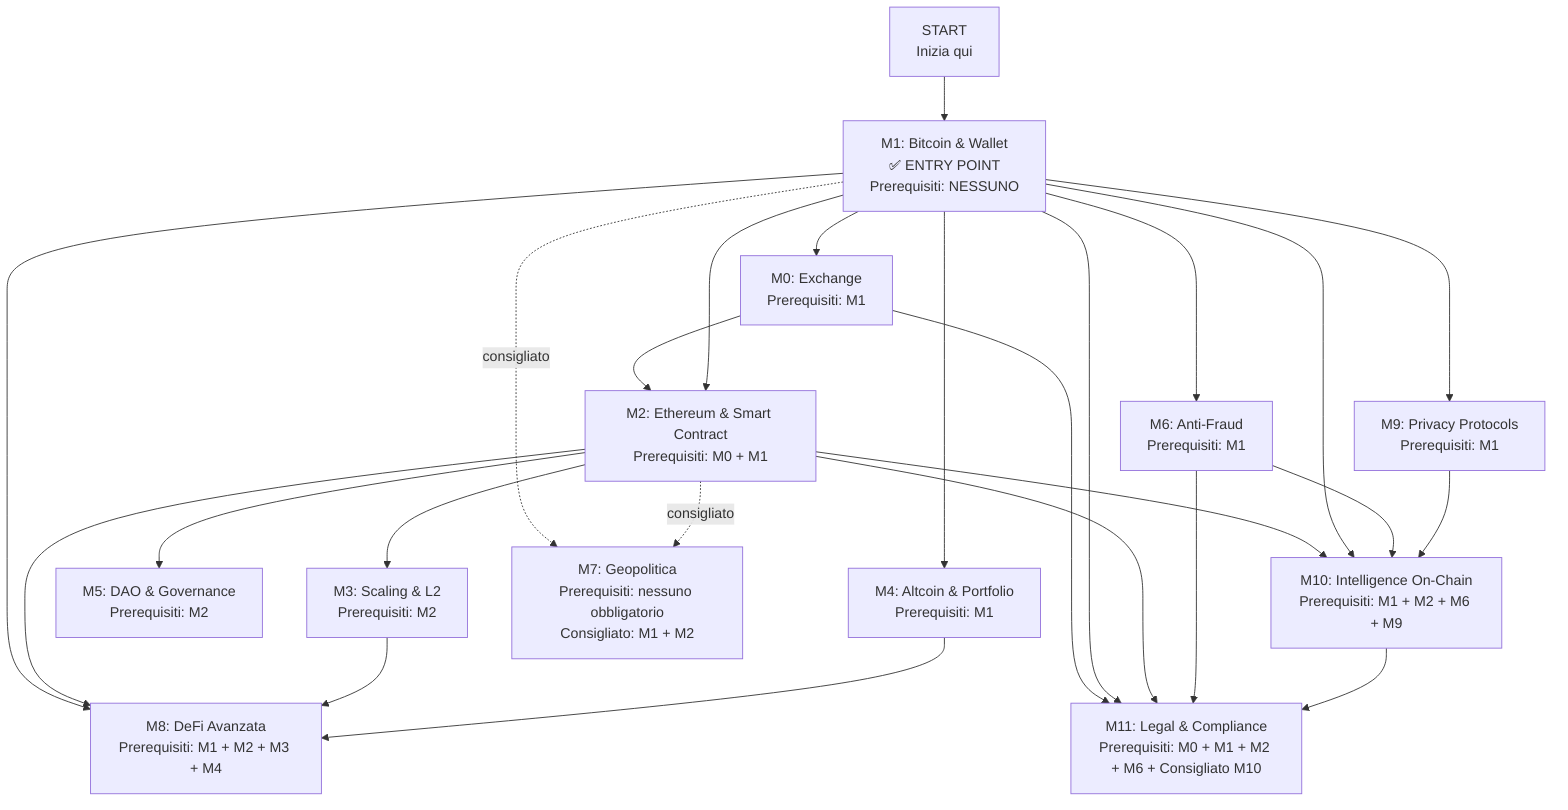 graph TD
    START["START<br/>Inizia qui"]
    
    M1["M1: Bitcoin & Wallet<br/>✅ ENTRY POINT<br/>Prerequisiti: NESSUNO"]
    
    M0["M0: Exchange<br/>Prerequisiti: M1"]
    M4["M4: Altcoin & Portfolio<br/>Prerequisiti: M1"]
    M6["M6: Anti-Fraud<br/>Prerequisiti: M1"]
    M9["M9: Privacy Protocols<br/>Prerequisiti: M1"]
    
    M2["M2: Ethereum & Smart Contract<br/>Prerequisiti: M0 + M1"]
    
    M3["M3: Scaling & L2<br/>Prerequisiti: M2"]
    M5["M5: DAO & Governance<br/>Prerequisiti: M2"]
    
    M8["M8: DeFi Avanzata<br/>Prerequisiti: M1 + M2 + M3 + M4"]
    M10["M10: Intelligence On-Chain<br/>Prerequisiti: M1 + M2 + M6 + M9"]
    
    M11["M11: Legal & Compliance<br/>Prerequisiti: M0 + M1 + M2 + M6 + Consigliato M10"]
    
    M7["M7: Geopolitica<br/>Prerequisiti: nessuno obbligatorio<br/>Consigliato: M1 + M2"]
    
    START --> M1
    
    M1 --> M0
    M1 --> M4
    M1 --> M6
    M1 --> M9
    
    M0 --> M2
    M1 --> M2
    
    M2 --> M3
    M2 --> M5
    M2 --> M10
    
    M1 --> M8
    M2 --> M8
    M3 --> M8
    M4 --> M8
    
    M1 --> M10
    M6 --> M10
    M9 --> M10
    
    M0 --> M11
    M1 --> M11
    M2 --> M11
    M6 --> M11
    M10 --> M11
    
    M1 -.->|consigliato| M7
    M2 -.->|consigliato| M7
